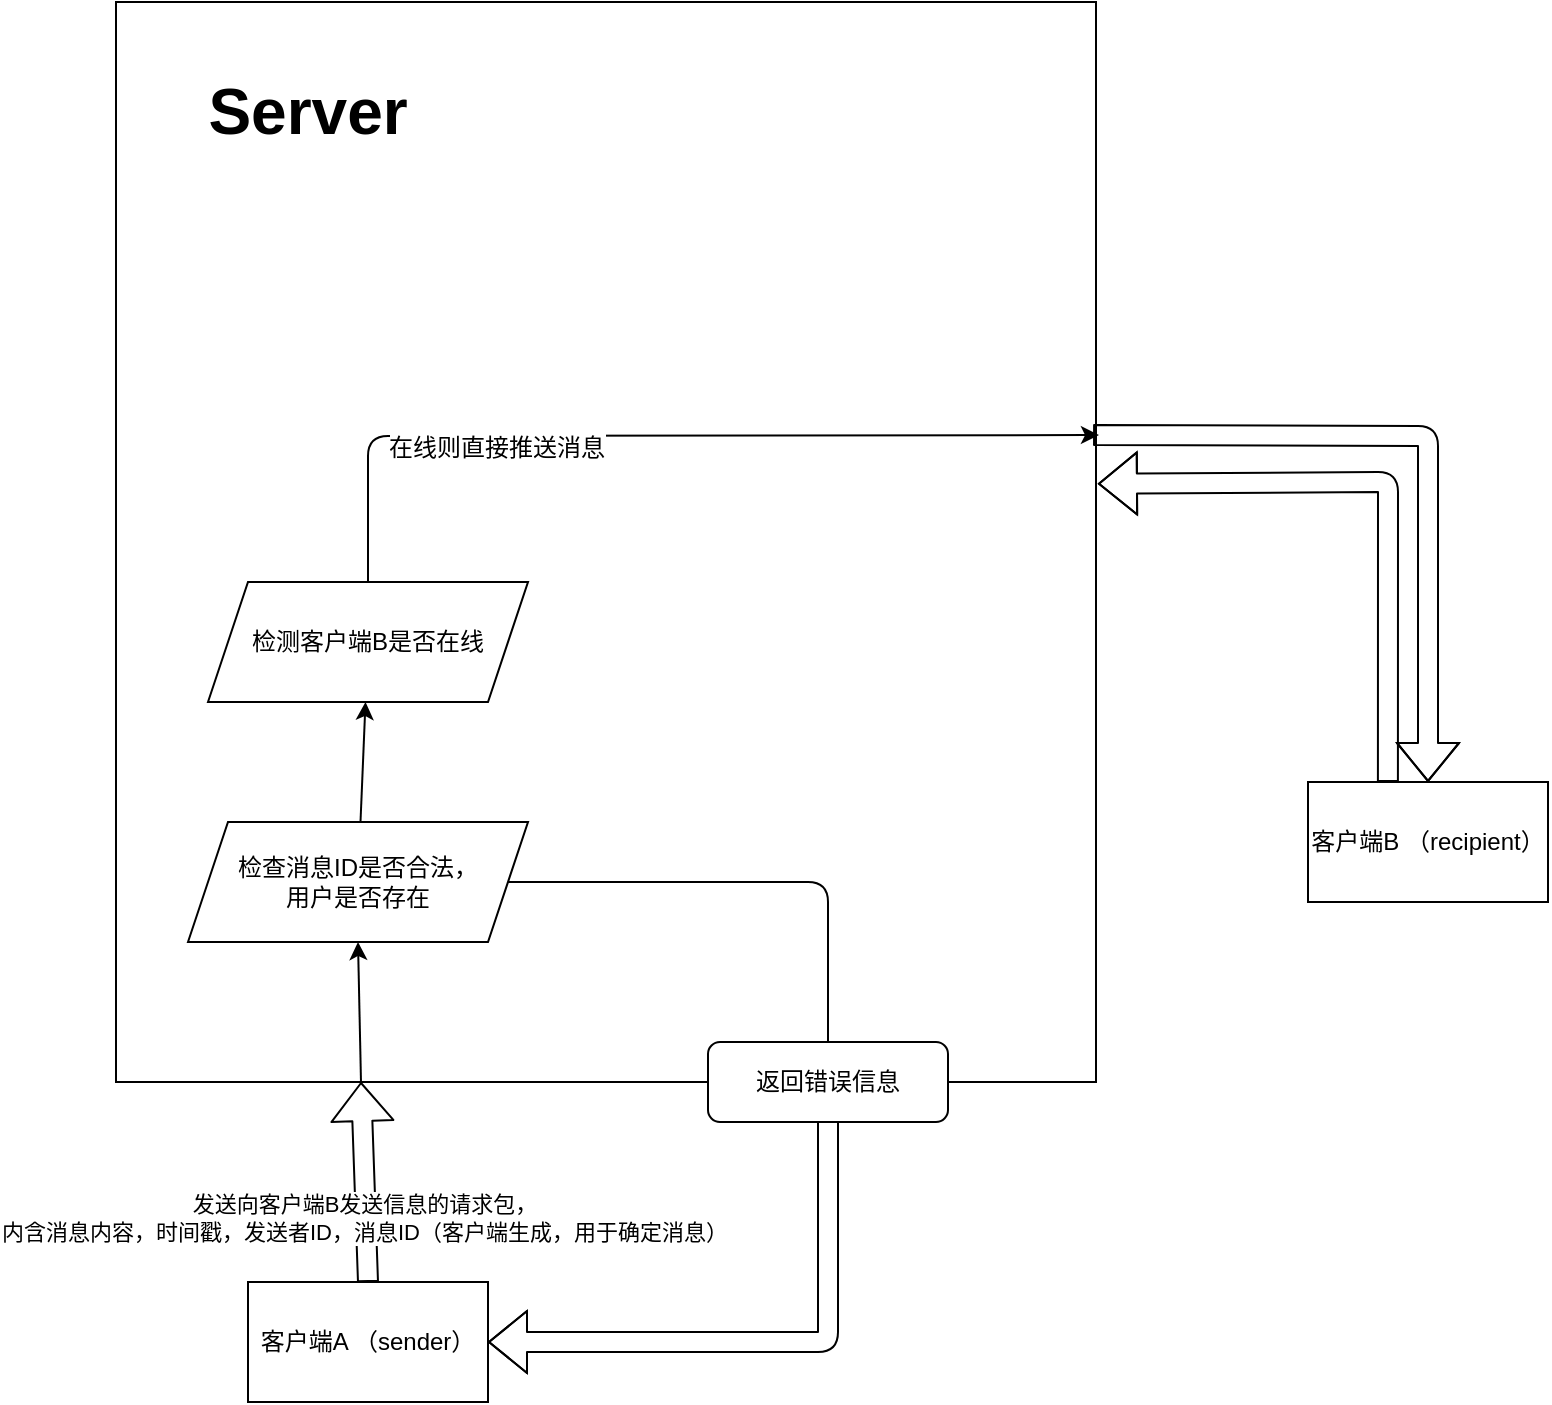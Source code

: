 <mxfile>
    <diagram id="WZBOQ5a-z9aan6aa2V0T" name="第 1 页">
        <mxGraphModel dx="1659" dy="563" grid="1" gridSize="10" guides="1" tooltips="1" connect="1" arrows="1" fold="1" page="1" pageScale="1" pageWidth="827" pageHeight="1169" math="0" shadow="0">
            <root>
                <mxCell id="0"/>
                <mxCell id="1" parent="0"/>
                <mxCell id="2" value="客户端A （sender）" style="rounded=0;whiteSpace=wrap;html=1;" parent="1" vertex="1">
                    <mxGeometry x="-10" y="650" width="120" height="60" as="geometry"/>
                </mxCell>
                <mxCell id="3" value="" style="rounded=0;whiteSpace=wrap;html=1;" parent="1" vertex="1">
                    <mxGeometry x="-76" y="10" width="490" height="540" as="geometry"/>
                </mxCell>
                <mxCell id="5" value="客户端B （recipient）" style="rounded=0;whiteSpace=wrap;html=1;" parent="1" vertex="1">
                    <mxGeometry x="520" y="400" width="120" height="60" as="geometry"/>
                </mxCell>
                <mxCell id="30" style="edgeStyle=none;html=1;entryX=1.003;entryY=0.401;entryDx=0;entryDy=0;exitX=0.5;exitY=0;exitDx=0;exitDy=0;entryPerimeter=0;" parent="1" source="13" target="3" edge="1">
                    <mxGeometry relative="1" as="geometry">
                        <Array as="points">
                            <mxPoint x="50" y="227"/>
                        </Array>
                    </mxGeometry>
                </mxCell>
                <mxCell id="34" value="&lt;font style=&quot;font-size: 12px;&quot;&gt;在线则直接推送消息&lt;/font&gt;" style="edgeLabel;html=1;align=center;verticalAlign=middle;resizable=0;points=[];fontSize=32;" parent="30" vertex="1" connectable="0">
                    <mxGeometry x="-0.378" y="1" relative="1" as="geometry">
                        <mxPoint as="offset"/>
                    </mxGeometry>
                </mxCell>
                <mxCell id="13" value="检测客户端B是否在线" style="shape=parallelogram;perimeter=parallelogramPerimeter;whiteSpace=wrap;html=1;fixedSize=1;" parent="1" vertex="1">
                    <mxGeometry x="-30" y="300" width="160" height="60" as="geometry"/>
                </mxCell>
                <mxCell id="25" style="edgeStyle=none;html=1;" parent="1" source="14" edge="1">
                    <mxGeometry relative="1" as="geometry">
                        <mxPoint x="280" y="550" as="targetPoint"/>
                        <Array as="points">
                            <mxPoint x="280" y="450"/>
                        </Array>
                    </mxGeometry>
                </mxCell>
                <mxCell id="27" style="edgeStyle=none;html=1;" parent="1" source="14" target="13" edge="1">
                    <mxGeometry relative="1" as="geometry"/>
                </mxCell>
                <mxCell id="14" value="检查消息ID是否合法，&lt;br&gt;用户是否存在" style="shape=parallelogram;perimeter=parallelogramPerimeter;whiteSpace=wrap;html=1;fixedSize=1;" parent="1" vertex="1">
                    <mxGeometry x="-40" y="420" width="170" height="60" as="geometry"/>
                </mxCell>
                <mxCell id="19" value="" style="endArrow=classic;html=1;exitX=0.25;exitY=1;exitDx=0;exitDy=0;entryX=0.5;entryY=1;entryDx=0;entryDy=0;" parent="1" source="3" target="14" edge="1">
                    <mxGeometry width="50" height="50" relative="1" as="geometry">
                        <mxPoint x="180" y="450" as="sourcePoint"/>
                        <mxPoint x="230" y="400" as="targetPoint"/>
                    </mxGeometry>
                </mxCell>
                <mxCell id="22" value="" style="shape=flexArrow;endArrow=classic;html=1;entryX=1;entryY=0.5;entryDx=0;entryDy=0;" parent="1" target="2" edge="1">
                    <mxGeometry width="50" height="50" relative="1" as="geometry">
                        <mxPoint x="280" y="550" as="sourcePoint"/>
                        <mxPoint x="230" y="500" as="targetPoint"/>
                        <Array as="points">
                            <mxPoint x="280" y="680"/>
                        </Array>
                    </mxGeometry>
                </mxCell>
                <mxCell id="23" value="" style="shape=flexArrow;endArrow=classic;html=1;exitX=0.5;exitY=0;exitDx=0;exitDy=0;entryX=0.25;entryY=1;entryDx=0;entryDy=0;" parent="1" source="2" target="3" edge="1">
                    <mxGeometry width="50" height="50" relative="1" as="geometry">
                        <mxPoint x="180" y="550" as="sourcePoint"/>
                        <mxPoint x="230" y="500" as="targetPoint"/>
                    </mxGeometry>
                </mxCell>
                <mxCell id="24" value="发送向客户端B发送信息的请求包，&lt;br&gt;内含消息内容，时间戳，发送者ID，消息ID（客户端生成，用于确定消息）" style="edgeLabel;html=1;align=center;verticalAlign=middle;resizable=0;points=[];" parent="23" vertex="1" connectable="0">
                    <mxGeometry x="-0.355" y="1" relative="1" as="geometry">
                        <mxPoint as="offset"/>
                    </mxGeometry>
                </mxCell>
                <mxCell id="26" value="返回错误信息" style="rounded=1;whiteSpace=wrap;html=1;" parent="1" vertex="1">
                    <mxGeometry x="220" y="530" width="120" height="40" as="geometry"/>
                </mxCell>
                <mxCell id="31" value="" style="shape=flexArrow;endArrow=classic;html=1;entryX=0.5;entryY=0;entryDx=0;entryDy=0;exitX=0.997;exitY=0.401;exitDx=0;exitDy=0;exitPerimeter=0;" parent="1" source="3" target="5" edge="1">
                    <mxGeometry width="50" height="50" relative="1" as="geometry">
                        <mxPoint x="350" y="230" as="sourcePoint"/>
                        <mxPoint x="400" y="180" as="targetPoint"/>
                        <Array as="points">
                            <mxPoint x="580" y="227"/>
                        </Array>
                    </mxGeometry>
                </mxCell>
                <mxCell id="32" value="&lt;b&gt;&lt;font style=&quot;font-size: 32px;&quot;&gt;Server&lt;/font&gt;&lt;/b&gt;" style="text;html=1;strokeColor=none;fillColor=none;align=center;verticalAlign=middle;whiteSpace=wrap;rounded=0;" parent="1" vertex="1">
                    <mxGeometry x="-10" y="50" width="60" height="30" as="geometry"/>
                </mxCell>
                <mxCell id="35" value="" style="shape=flexArrow;endArrow=classic;html=1;fontSize=12;entryX=1.002;entryY=0.446;entryDx=0;entryDy=0;entryPerimeter=0;exitX=0.333;exitY=0;exitDx=0;exitDy=0;exitPerimeter=0;" parent="1" source="5" target="3" edge="1">
                    <mxGeometry width="50" height="50" relative="1" as="geometry">
                        <mxPoint x="370" y="420" as="sourcePoint"/>
                        <mxPoint x="420" y="370" as="targetPoint"/>
                        <Array as="points">
                            <mxPoint x="560" y="250"/>
                        </Array>
                    </mxGeometry>
                </mxCell>
            </root>
        </mxGraphModel>
    </diagram>
</mxfile>